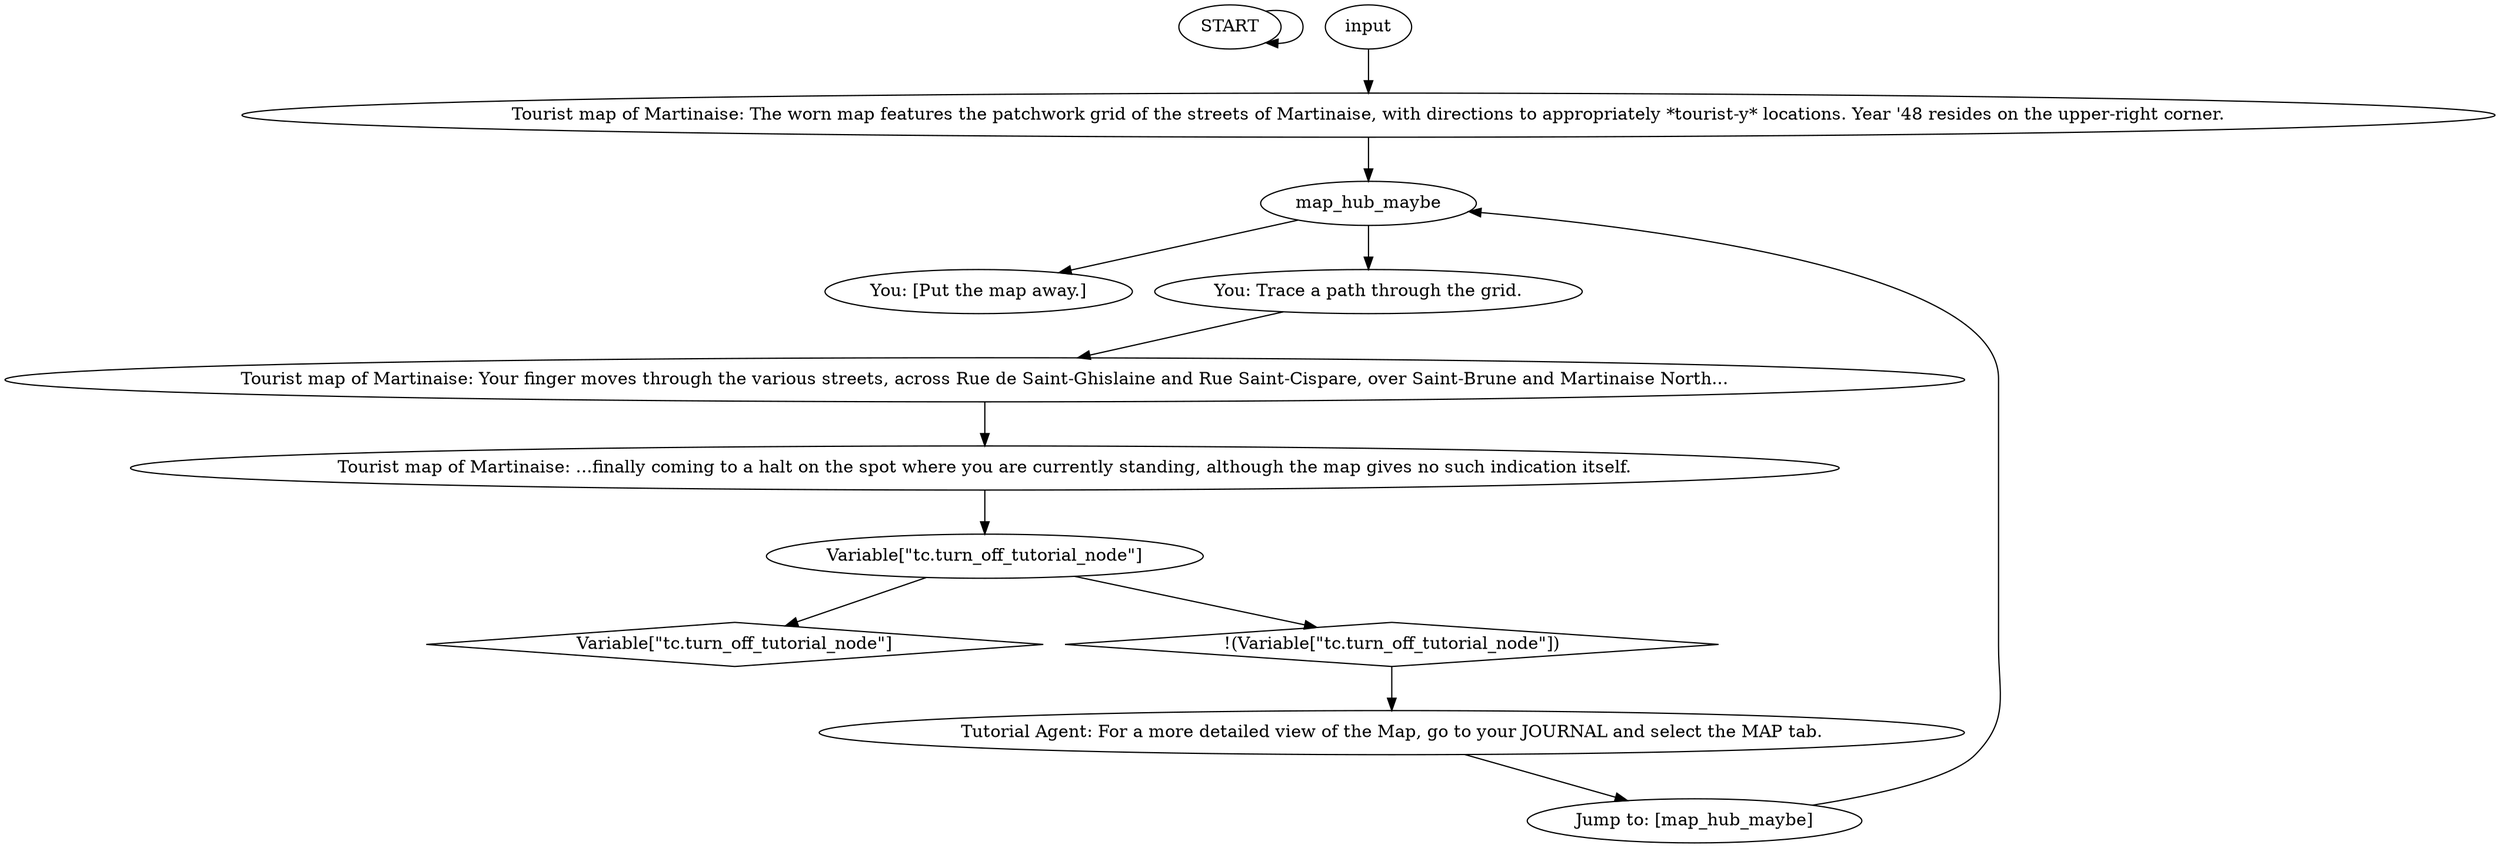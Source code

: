# INVENTORY / MAP OF MARTINAISE
# because the map is possibly a readable items, it might need some sort of an interaction dialogue?
# ==================================================
digraph G {
	  0 [label="START"];
	  1 [label="input"];
	  2 [label="Tutorial Agent: For a more detailed view of the Map, go to your JOURNAL and select the MAP tab."];
	  3 [label="You: [Put the map away.]"];
	  4 [label="Tourist map of Martinaise: Your finger moves through the various streets, across Rue de Saint-Ghislaine and Rue Saint-Cispare, over Saint-Brune and Martinaise North..."];
	  5 [label="Tourist map of Martinaise: ...finally coming to a halt on the spot where you are currently standing, although the map gives no such indication itself."];
	  6 [label="map_hub_maybe"];
	  7 [label="Jump to: [map_hub_maybe]"];
	  8 [label="Variable[\"tc.turn_off_tutorial_node\"]"];
	  9 [label="Variable[\"tc.turn_off_tutorial_node\"]", shape=diamond];
	  10 [label="!(Variable[\"tc.turn_off_tutorial_node\"])", shape=diamond];
	  11 [label="Tourist map of Martinaise: The worn map features the patchwork grid of the streets of Martinaise, with directions to appropriately *tourist-y* locations. Year '48 resides on the upper-right corner."];
	  12 [label="You: Trace a path through the grid."];
	  0 -> 0
	  1 -> 11
	  2 -> 7
	  4 -> 5
	  5 -> 8
	  6 -> 3
	  6 -> 12
	  7 -> 6
	  8 -> 9
	  8 -> 10
	  10 -> 2
	  11 -> 6
	  12 -> 4
}


